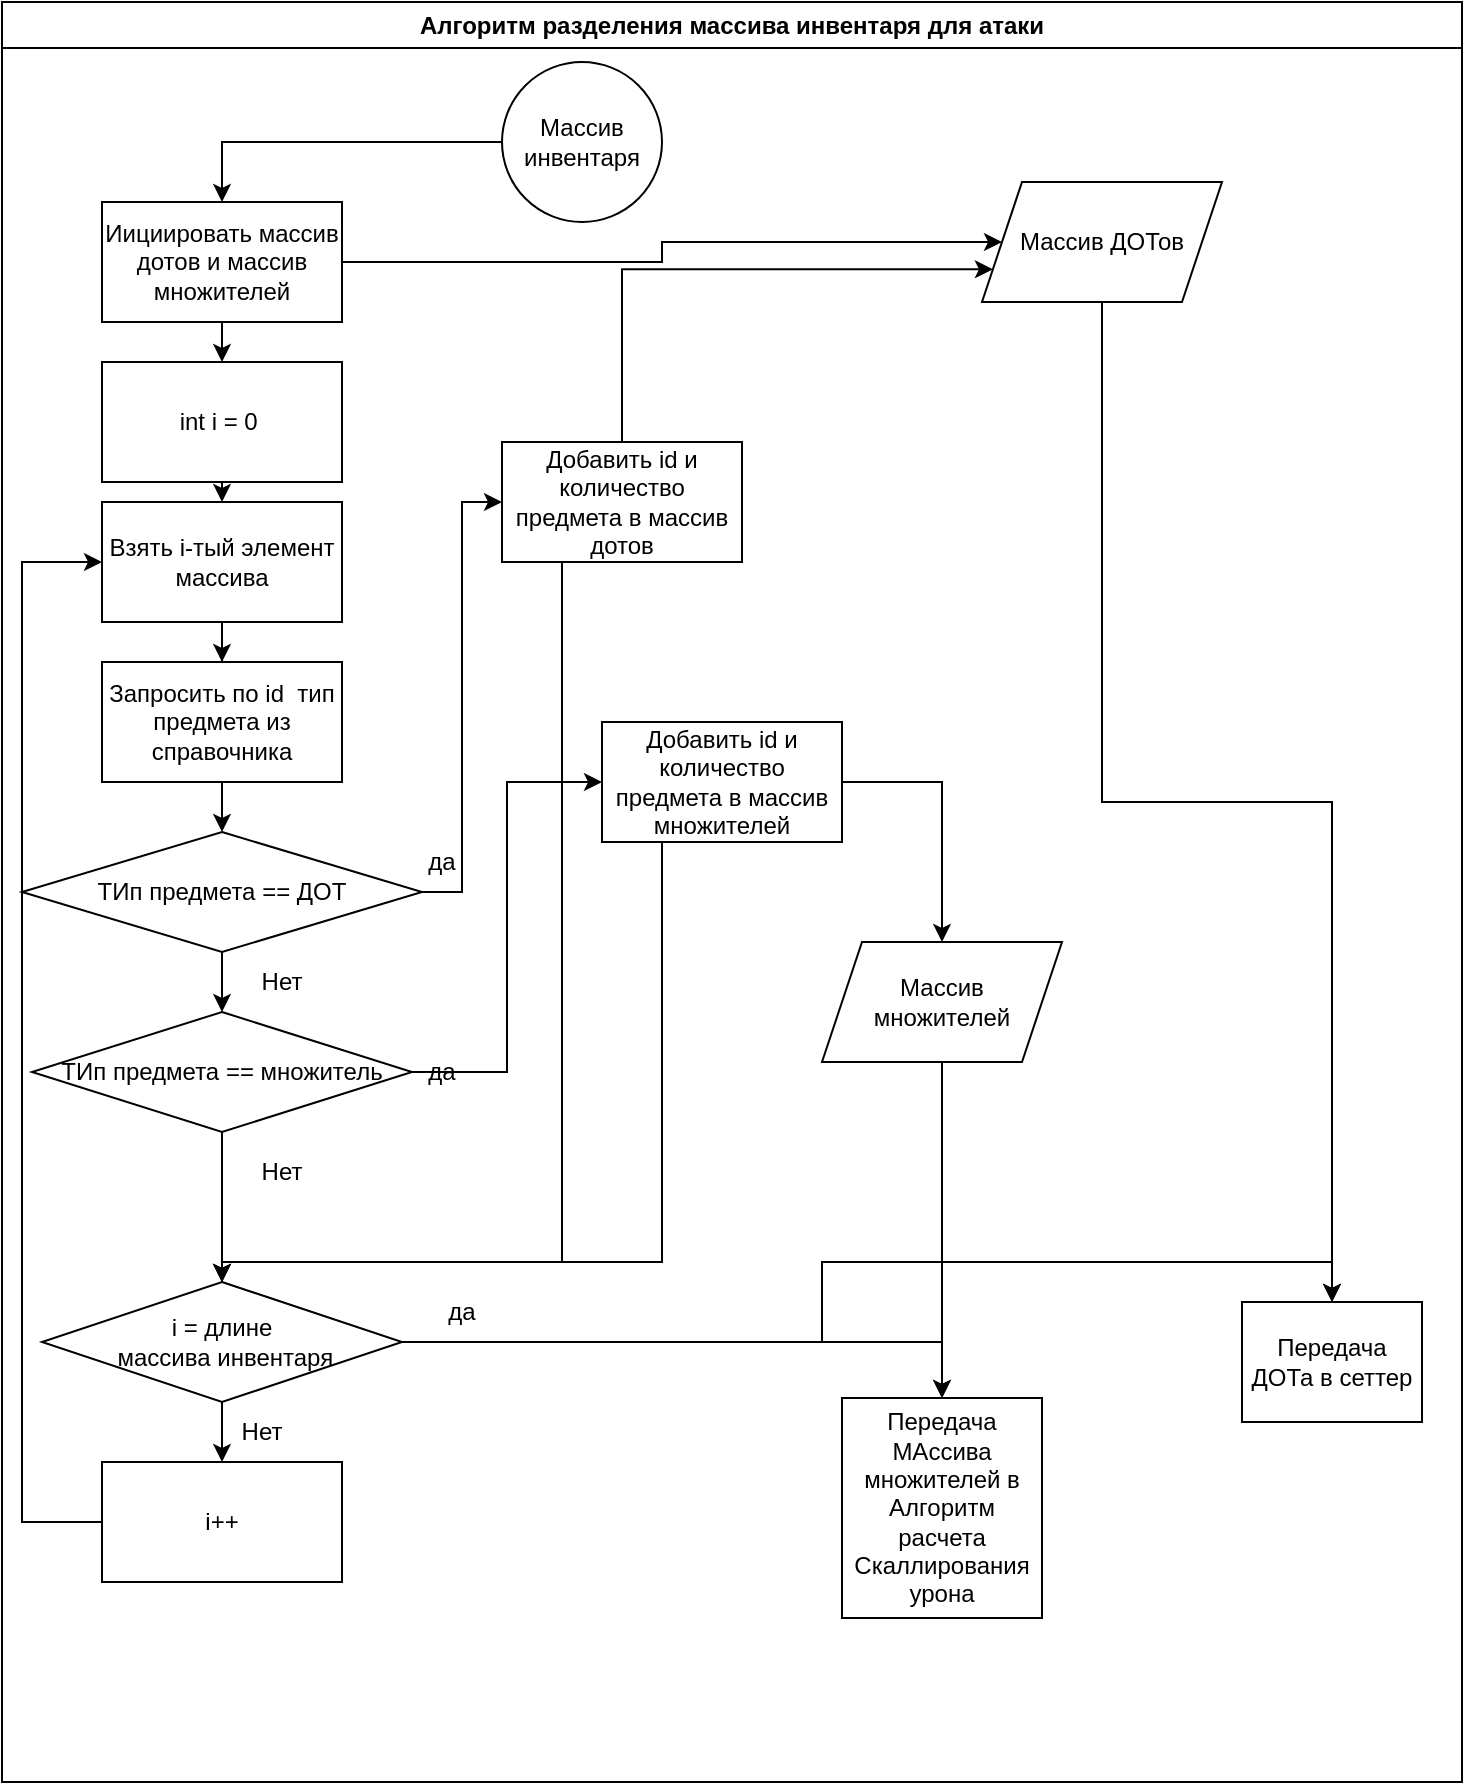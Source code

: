 <mxfile version="22.1.16" type="device">
  <diagram name="Страница — 1" id="R87gwawpsRX5DZW33Yvw">
    <mxGraphModel dx="1727" dy="-146" grid="1" gridSize="10" guides="1" tooltips="1" connect="1" arrows="1" fold="1" page="1" pageScale="1" pageWidth="827" pageHeight="1169" math="0" shadow="0">
      <root>
        <mxCell id="0" />
        <mxCell id="1" parent="0" />
        <mxCell id="hZTHAR6i0K3fFT6IlkUh-229" value="Алгоритм разделения массива инвентаря для атаки" style="swimlane;whiteSpace=wrap;html=1;" vertex="1" parent="1">
          <mxGeometry x="40" y="1250" width="730" height="890" as="geometry" />
        </mxCell>
        <mxCell id="hZTHAR6i0K3fFT6IlkUh-230" style="edgeStyle=orthogonalEdgeStyle;rounded=0;orthogonalLoop=1;jettySize=auto;html=1;exitX=0;exitY=0.5;exitDx=0;exitDy=0;entryX=0.5;entryY=0;entryDx=0;entryDy=0;" edge="1" parent="hZTHAR6i0K3fFT6IlkUh-229" source="hZTHAR6i0K3fFT6IlkUh-231" target="hZTHAR6i0K3fFT6IlkUh-247">
          <mxGeometry relative="1" as="geometry" />
        </mxCell>
        <mxCell id="hZTHAR6i0K3fFT6IlkUh-231" value="Массив инвентаря" style="ellipse;whiteSpace=wrap;html=1;aspect=fixed;" vertex="1" parent="hZTHAR6i0K3fFT6IlkUh-229">
          <mxGeometry x="250" y="30" width="80" height="80" as="geometry" />
        </mxCell>
        <mxCell id="hZTHAR6i0K3fFT6IlkUh-232" value="Передача ДОТа в сеттер" style="rounded=0;whiteSpace=wrap;html=1;" vertex="1" parent="hZTHAR6i0K3fFT6IlkUh-229">
          <mxGeometry x="620" y="650" width="90" height="60" as="geometry" />
        </mxCell>
        <mxCell id="hZTHAR6i0K3fFT6IlkUh-233" style="edgeStyle=orthogonalEdgeStyle;rounded=0;orthogonalLoop=1;jettySize=auto;html=1;exitX=0.5;exitY=1;exitDx=0;exitDy=0;entryX=0.5;entryY=0;entryDx=0;entryDy=0;" edge="1" parent="hZTHAR6i0K3fFT6IlkUh-229" source="hZTHAR6i0K3fFT6IlkUh-235" target="hZTHAR6i0K3fFT6IlkUh-238">
          <mxGeometry relative="1" as="geometry" />
        </mxCell>
        <mxCell id="hZTHAR6i0K3fFT6IlkUh-234" style="edgeStyle=orthogonalEdgeStyle;rounded=0;orthogonalLoop=1;jettySize=auto;html=1;exitX=1;exitY=0.5;exitDx=0;exitDy=0;entryX=0;entryY=0.5;entryDx=0;entryDy=0;" edge="1" parent="hZTHAR6i0K3fFT6IlkUh-229" source="hZTHAR6i0K3fFT6IlkUh-235" target="hZTHAR6i0K3fFT6IlkUh-250">
          <mxGeometry relative="1" as="geometry" />
        </mxCell>
        <mxCell id="hZTHAR6i0K3fFT6IlkUh-235" value="ТИп предмета == ДОТ" style="shape=rhombus;perimeter=rhombusPerimeter;whiteSpace=wrap;html=1;align=center;container=0;" vertex="1" parent="hZTHAR6i0K3fFT6IlkUh-229">
          <mxGeometry x="10" y="415" width="200" height="60" as="geometry" />
        </mxCell>
        <mxCell id="hZTHAR6i0K3fFT6IlkUh-236" style="edgeStyle=orthogonalEdgeStyle;rounded=0;orthogonalLoop=1;jettySize=auto;html=1;exitX=1;exitY=0.5;exitDx=0;exitDy=0;entryX=0;entryY=0.5;entryDx=0;entryDy=0;" edge="1" parent="hZTHAR6i0K3fFT6IlkUh-229" source="hZTHAR6i0K3fFT6IlkUh-238" target="hZTHAR6i0K3fFT6IlkUh-252">
          <mxGeometry relative="1" as="geometry" />
        </mxCell>
        <mxCell id="hZTHAR6i0K3fFT6IlkUh-237" style="edgeStyle=orthogonalEdgeStyle;rounded=0;orthogonalLoop=1;jettySize=auto;html=1;exitX=0.5;exitY=1;exitDx=0;exitDy=0;" edge="1" parent="hZTHAR6i0K3fFT6IlkUh-229" source="hZTHAR6i0K3fFT6IlkUh-238" target="hZTHAR6i0K3fFT6IlkUh-258">
          <mxGeometry relative="1" as="geometry" />
        </mxCell>
        <mxCell id="hZTHAR6i0K3fFT6IlkUh-238" value="ТИп предмета == множитель" style="shape=rhombus;perimeter=rhombusPerimeter;whiteSpace=wrap;html=1;align=center;container=0;" vertex="1" parent="hZTHAR6i0K3fFT6IlkUh-229">
          <mxGeometry x="15" y="505" width="190" height="60" as="geometry" />
        </mxCell>
        <mxCell id="hZTHAR6i0K3fFT6IlkUh-239" style="edgeStyle=orthogonalEdgeStyle;rounded=0;orthogonalLoop=1;jettySize=auto;html=1;exitX=0.5;exitY=1;exitDx=0;exitDy=0;" edge="1" parent="hZTHAR6i0K3fFT6IlkUh-229" source="hZTHAR6i0K3fFT6IlkUh-240" target="hZTHAR6i0K3fFT6IlkUh-232">
          <mxGeometry relative="1" as="geometry" />
        </mxCell>
        <mxCell id="hZTHAR6i0K3fFT6IlkUh-240" value="Массив ДОТов" style="shape=parallelogram;perimeter=parallelogramPerimeter;whiteSpace=wrap;html=1;fixedSize=1;container=0;" vertex="1" parent="hZTHAR6i0K3fFT6IlkUh-229">
          <mxGeometry x="490" y="90" width="120" height="60" as="geometry" />
        </mxCell>
        <mxCell id="hZTHAR6i0K3fFT6IlkUh-241" style="edgeStyle=orthogonalEdgeStyle;rounded=0;orthogonalLoop=1;jettySize=auto;html=1;exitX=0.5;exitY=1;exitDx=0;exitDy=0;entryX=0.5;entryY=0;entryDx=0;entryDy=0;" edge="1" parent="hZTHAR6i0K3fFT6IlkUh-229" source="hZTHAR6i0K3fFT6IlkUh-242" target="hZTHAR6i0K3fFT6IlkUh-244">
          <mxGeometry relative="1" as="geometry" />
        </mxCell>
        <mxCell id="hZTHAR6i0K3fFT6IlkUh-242" value="int i = 0&amp;nbsp;" style="rounded=0;whiteSpace=wrap;html=1;" vertex="1" parent="hZTHAR6i0K3fFT6IlkUh-229">
          <mxGeometry x="50" y="180" width="120" height="60" as="geometry" />
        </mxCell>
        <mxCell id="hZTHAR6i0K3fFT6IlkUh-243" style="edgeStyle=orthogonalEdgeStyle;rounded=0;orthogonalLoop=1;jettySize=auto;html=1;exitX=0.5;exitY=1;exitDx=0;exitDy=0;" edge="1" parent="hZTHAR6i0K3fFT6IlkUh-229" source="hZTHAR6i0K3fFT6IlkUh-244" target="hZTHAR6i0K3fFT6IlkUh-270">
          <mxGeometry relative="1" as="geometry" />
        </mxCell>
        <mxCell id="hZTHAR6i0K3fFT6IlkUh-244" value="Взять i-тый элемент массива" style="rounded=0;whiteSpace=wrap;html=1;" vertex="1" parent="hZTHAR6i0K3fFT6IlkUh-229">
          <mxGeometry x="50" y="250" width="120" height="60" as="geometry" />
        </mxCell>
        <mxCell id="hZTHAR6i0K3fFT6IlkUh-245" style="edgeStyle=orthogonalEdgeStyle;rounded=0;orthogonalLoop=1;jettySize=auto;html=1;exitX=0.5;exitY=1;exitDx=0;exitDy=0;entryX=0.5;entryY=0;entryDx=0;entryDy=0;" edge="1" parent="hZTHAR6i0K3fFT6IlkUh-229" source="hZTHAR6i0K3fFT6IlkUh-247" target="hZTHAR6i0K3fFT6IlkUh-242">
          <mxGeometry relative="1" as="geometry" />
        </mxCell>
        <mxCell id="hZTHAR6i0K3fFT6IlkUh-246" style="edgeStyle=orthogonalEdgeStyle;rounded=0;orthogonalLoop=1;jettySize=auto;html=1;exitX=1;exitY=0.5;exitDx=0;exitDy=0;entryX=0;entryY=0.5;entryDx=0;entryDy=0;" edge="1" parent="hZTHAR6i0K3fFT6IlkUh-229" source="hZTHAR6i0K3fFT6IlkUh-247" target="hZTHAR6i0K3fFT6IlkUh-240">
          <mxGeometry relative="1" as="geometry" />
        </mxCell>
        <mxCell id="hZTHAR6i0K3fFT6IlkUh-247" value="Иициировать массив дотов и массив множителей" style="rounded=0;whiteSpace=wrap;html=1;" vertex="1" parent="hZTHAR6i0K3fFT6IlkUh-229">
          <mxGeometry x="50" y="100" width="120" height="60" as="geometry" />
        </mxCell>
        <mxCell id="hZTHAR6i0K3fFT6IlkUh-248" style="edgeStyle=orthogonalEdgeStyle;rounded=0;orthogonalLoop=1;jettySize=auto;html=1;exitX=0.5;exitY=0;exitDx=0;exitDy=0;entryX=0;entryY=0.75;entryDx=0;entryDy=0;" edge="1" parent="hZTHAR6i0K3fFT6IlkUh-229" source="hZTHAR6i0K3fFT6IlkUh-250" target="hZTHAR6i0K3fFT6IlkUh-240">
          <mxGeometry relative="1" as="geometry">
            <Array as="points">
              <mxPoint x="310" y="134" />
            </Array>
          </mxGeometry>
        </mxCell>
        <mxCell id="hZTHAR6i0K3fFT6IlkUh-249" style="edgeStyle=orthogonalEdgeStyle;rounded=0;orthogonalLoop=1;jettySize=auto;html=1;exitX=0.25;exitY=1;exitDx=0;exitDy=0;entryX=0.5;entryY=0;entryDx=0;entryDy=0;" edge="1" parent="hZTHAR6i0K3fFT6IlkUh-229" source="hZTHAR6i0K3fFT6IlkUh-250" target="hZTHAR6i0K3fFT6IlkUh-258">
          <mxGeometry relative="1" as="geometry">
            <Array as="points">
              <mxPoint x="280" y="630" />
              <mxPoint x="110" y="630" />
            </Array>
          </mxGeometry>
        </mxCell>
        <mxCell id="hZTHAR6i0K3fFT6IlkUh-250" value="Добавить id и количество предмета&amp;nbsp;в массив дотов" style="rounded=0;whiteSpace=wrap;html=1;" vertex="1" parent="hZTHAR6i0K3fFT6IlkUh-229">
          <mxGeometry x="250" y="220" width="120" height="60" as="geometry" />
        </mxCell>
        <mxCell id="hZTHAR6i0K3fFT6IlkUh-251" style="edgeStyle=orthogonalEdgeStyle;rounded=0;orthogonalLoop=1;jettySize=auto;html=1;exitX=0.25;exitY=1;exitDx=0;exitDy=0;" edge="1" parent="hZTHAR6i0K3fFT6IlkUh-229" source="hZTHAR6i0K3fFT6IlkUh-252" target="hZTHAR6i0K3fFT6IlkUh-258">
          <mxGeometry relative="1" as="geometry">
            <Array as="points">
              <mxPoint x="330" y="630" />
              <mxPoint x="110" y="630" />
            </Array>
          </mxGeometry>
        </mxCell>
        <mxCell id="hZTHAR6i0K3fFT6IlkUh-252" value="Добавить id и количество предмета в массив множителей" style="rounded=0;whiteSpace=wrap;html=1;" vertex="1" parent="hZTHAR6i0K3fFT6IlkUh-229">
          <mxGeometry x="300" y="360" width="120" height="60" as="geometry" />
        </mxCell>
        <mxCell id="hZTHAR6i0K3fFT6IlkUh-253" style="edgeStyle=orthogonalEdgeStyle;rounded=0;orthogonalLoop=1;jettySize=auto;html=1;exitX=0.5;exitY=1;exitDx=0;exitDy=0;" edge="1" parent="hZTHAR6i0K3fFT6IlkUh-229" source="hZTHAR6i0K3fFT6IlkUh-254" target="hZTHAR6i0K3fFT6IlkUh-259">
          <mxGeometry relative="1" as="geometry" />
        </mxCell>
        <mxCell id="hZTHAR6i0K3fFT6IlkUh-254" value="Массив &lt;br&gt;множителей" style="shape=parallelogram;perimeter=parallelogramPerimeter;whiteSpace=wrap;html=1;fixedSize=1;" vertex="1" parent="hZTHAR6i0K3fFT6IlkUh-229">
          <mxGeometry x="410" y="470" width="120" height="60" as="geometry" />
        </mxCell>
        <mxCell id="hZTHAR6i0K3fFT6IlkUh-255" style="edgeStyle=orthogonalEdgeStyle;rounded=0;orthogonalLoop=1;jettySize=auto;html=1;exitX=1;exitY=0.5;exitDx=0;exitDy=0;" edge="1" parent="hZTHAR6i0K3fFT6IlkUh-229" source="hZTHAR6i0K3fFT6IlkUh-252" target="hZTHAR6i0K3fFT6IlkUh-254">
          <mxGeometry relative="1" as="geometry">
            <mxPoint x="540" y="550" as="targetPoint" />
          </mxGeometry>
        </mxCell>
        <mxCell id="hZTHAR6i0K3fFT6IlkUh-256" style="edgeStyle=orthogonalEdgeStyle;rounded=0;orthogonalLoop=1;jettySize=auto;html=1;exitX=1;exitY=0.5;exitDx=0;exitDy=0;entryX=0.5;entryY=0;entryDx=0;entryDy=0;" edge="1" parent="hZTHAR6i0K3fFT6IlkUh-229" source="hZTHAR6i0K3fFT6IlkUh-258" target="hZTHAR6i0K3fFT6IlkUh-232">
          <mxGeometry relative="1" as="geometry" />
        </mxCell>
        <mxCell id="hZTHAR6i0K3fFT6IlkUh-257" style="edgeStyle=orthogonalEdgeStyle;rounded=0;orthogonalLoop=1;jettySize=auto;html=1;exitX=1;exitY=0.5;exitDx=0;exitDy=0;entryX=0.5;entryY=0;entryDx=0;entryDy=0;" edge="1" parent="hZTHAR6i0K3fFT6IlkUh-229" source="hZTHAR6i0K3fFT6IlkUh-258" target="hZTHAR6i0K3fFT6IlkUh-259">
          <mxGeometry relative="1" as="geometry">
            <Array as="points">
              <mxPoint x="470" y="670" />
            </Array>
          </mxGeometry>
        </mxCell>
        <mxCell id="hZTHAR6i0K3fFT6IlkUh-258" value="i = длине&lt;br&gt;&amp;nbsp;массива инвентаря" style="shape=rhombus;perimeter=rhombusPerimeter;whiteSpace=wrap;html=1;align=center;" vertex="1" parent="hZTHAR6i0K3fFT6IlkUh-229">
          <mxGeometry x="20" y="640" width="180" height="60" as="geometry" />
        </mxCell>
        <mxCell id="hZTHAR6i0K3fFT6IlkUh-259" value="Передача МАссива множителей в Алгоритм расчета Скаллирования урона" style="rounded=0;whiteSpace=wrap;html=1;" vertex="1" parent="hZTHAR6i0K3fFT6IlkUh-229">
          <mxGeometry x="420" y="698" width="100" height="110" as="geometry" />
        </mxCell>
        <mxCell id="hZTHAR6i0K3fFT6IlkUh-260" style="edgeStyle=orthogonalEdgeStyle;rounded=0;orthogonalLoop=1;jettySize=auto;html=1;exitX=0;exitY=0.5;exitDx=0;exitDy=0;entryX=0;entryY=0.5;entryDx=0;entryDy=0;" edge="1" parent="hZTHAR6i0K3fFT6IlkUh-229" source="hZTHAR6i0K3fFT6IlkUh-261" target="hZTHAR6i0K3fFT6IlkUh-244">
          <mxGeometry relative="1" as="geometry">
            <Array as="points">
              <mxPoint x="10" y="760" />
              <mxPoint x="10" y="280" />
            </Array>
          </mxGeometry>
        </mxCell>
        <mxCell id="hZTHAR6i0K3fFT6IlkUh-261" value="i++" style="rounded=0;whiteSpace=wrap;html=1;" vertex="1" parent="hZTHAR6i0K3fFT6IlkUh-229">
          <mxGeometry x="50.0" y="730" width="120" height="60" as="geometry" />
        </mxCell>
        <mxCell id="hZTHAR6i0K3fFT6IlkUh-262" style="edgeStyle=orthogonalEdgeStyle;rounded=0;orthogonalLoop=1;jettySize=auto;html=1;exitX=0.5;exitY=1;exitDx=0;exitDy=0;" edge="1" parent="hZTHAR6i0K3fFT6IlkUh-229" source="hZTHAR6i0K3fFT6IlkUh-258" target="hZTHAR6i0K3fFT6IlkUh-261">
          <mxGeometry relative="1" as="geometry">
            <mxPoint x="110.2" y="710" as="targetPoint" />
          </mxGeometry>
        </mxCell>
        <mxCell id="hZTHAR6i0K3fFT6IlkUh-263" value="да" style="text;html=1;strokeColor=none;fillColor=none;align=center;verticalAlign=middle;whiteSpace=wrap;rounded=0;" vertex="1" parent="hZTHAR6i0K3fFT6IlkUh-229">
          <mxGeometry x="190" y="415" width="60" height="30" as="geometry" />
        </mxCell>
        <mxCell id="hZTHAR6i0K3fFT6IlkUh-264" value="да" style="text;html=1;strokeColor=none;fillColor=none;align=center;verticalAlign=middle;whiteSpace=wrap;rounded=0;" vertex="1" parent="hZTHAR6i0K3fFT6IlkUh-229">
          <mxGeometry x="190" y="520" width="60" height="30" as="geometry" />
        </mxCell>
        <mxCell id="hZTHAR6i0K3fFT6IlkUh-265" value="да" style="text;html=1;strokeColor=none;fillColor=none;align=center;verticalAlign=middle;whiteSpace=wrap;rounded=0;" vertex="1" parent="hZTHAR6i0K3fFT6IlkUh-229">
          <mxGeometry x="200" y="640" width="60" height="30" as="geometry" />
        </mxCell>
        <mxCell id="hZTHAR6i0K3fFT6IlkUh-266" value="Нет" style="text;html=1;strokeColor=none;fillColor=none;align=center;verticalAlign=middle;whiteSpace=wrap;rounded=0;" vertex="1" parent="hZTHAR6i0K3fFT6IlkUh-229">
          <mxGeometry x="100" y="700" width="60" height="30" as="geometry" />
        </mxCell>
        <mxCell id="hZTHAR6i0K3fFT6IlkUh-267" value="Нет" style="text;html=1;strokeColor=none;fillColor=none;align=center;verticalAlign=middle;whiteSpace=wrap;rounded=0;" vertex="1" parent="hZTHAR6i0K3fFT6IlkUh-229">
          <mxGeometry x="110" y="570" width="60" height="30" as="geometry" />
        </mxCell>
        <mxCell id="hZTHAR6i0K3fFT6IlkUh-268" value="Нет" style="text;html=1;strokeColor=none;fillColor=none;align=center;verticalAlign=middle;whiteSpace=wrap;rounded=0;" vertex="1" parent="hZTHAR6i0K3fFT6IlkUh-229">
          <mxGeometry x="110" y="475" width="60" height="30" as="geometry" />
        </mxCell>
        <mxCell id="hZTHAR6i0K3fFT6IlkUh-269" style="edgeStyle=orthogonalEdgeStyle;rounded=0;orthogonalLoop=1;jettySize=auto;html=1;exitX=0.5;exitY=1;exitDx=0;exitDy=0;" edge="1" parent="hZTHAR6i0K3fFT6IlkUh-229" source="hZTHAR6i0K3fFT6IlkUh-270" target="hZTHAR6i0K3fFT6IlkUh-235">
          <mxGeometry relative="1" as="geometry" />
        </mxCell>
        <mxCell id="hZTHAR6i0K3fFT6IlkUh-270" value="Запросить по id&amp;nbsp; тип предмета из справочника" style="rounded=0;whiteSpace=wrap;html=1;" vertex="1" parent="hZTHAR6i0K3fFT6IlkUh-229">
          <mxGeometry x="50" y="330" width="120" height="60" as="geometry" />
        </mxCell>
      </root>
    </mxGraphModel>
  </diagram>
</mxfile>
